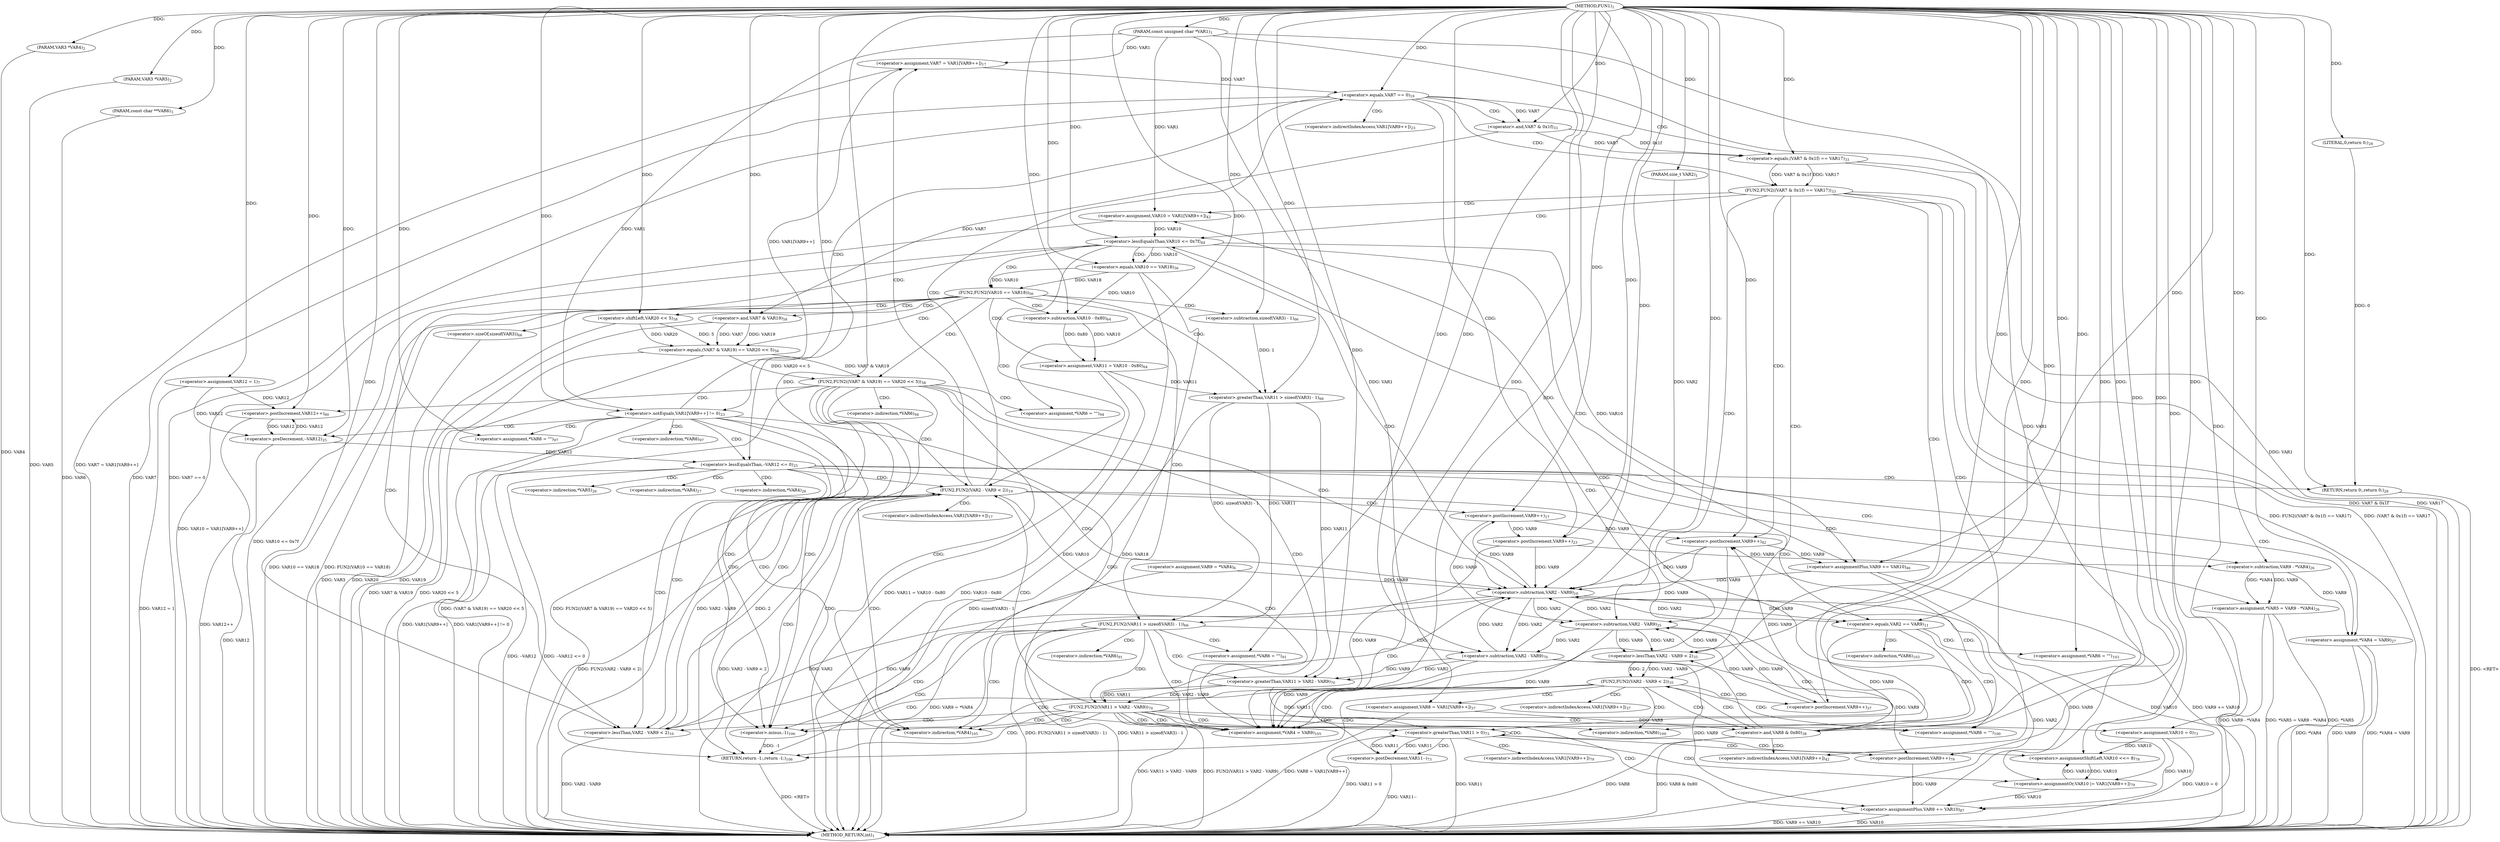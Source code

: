 digraph "FUN1" {  
"8" [label = <(METHOD,FUN1)<SUB>1</SUB>> ]
"232" [label = <(METHOD_RETURN,int)<SUB>1</SUB>> ]
"9" [label = <(PARAM,const unsigned char *VAR1)<SUB>1</SUB>> ]
"10" [label = <(PARAM,size_t VAR2)<SUB>1</SUB>> ]
"11" [label = <(PARAM,VAR3 *VAR4)<SUB>2</SUB>> ]
"12" [label = <(PARAM,VAR3 *VAR5)<SUB>2</SUB>> ]
"13" [label = <(PARAM,const char **VAR6)<SUB>3</SUB>> ]
"20" [label = <(&lt;operator&gt;.assignment,VAR9 = *VAR4)<SUB>6</SUB>> ]
"25" [label = <(&lt;operator&gt;.assignment,VAR12 = 1)<SUB>7</SUB>> ]
"44" [label = <(&lt;operator&gt;.assignment,VAR7 = VAR1[VAR9++])<SUB>17</SUB>> ]
"112" [label = <(&lt;operator&gt;.assignment,VAR10 = VAR1[VAR9++])<SUB>42</SUB>> ]
"147" [label = <(&lt;operator&gt;.assignment,VAR11 = VAR10 - 0x80)<SUB>64</SUB>> ]
"191" [label = <(&lt;operator&gt;.assignmentPlus,VAR9 += VAR10)<SUB>87</SUB>> ]
"196" [label = <(&lt;operator&gt;.assignment,*VAR6 = &quot;&quot;)<SUB>91</SUB>> ]
"202" [label = <(&lt;operator&gt;.assignment,*VAR6 = &quot;&quot;)<SUB>94</SUB>> ]
"208" [label = <(&lt;operator&gt;.assignment,*VAR6 = &quot;&quot;)<SUB>97</SUB>> ]
"214" [label = <(&lt;operator&gt;.assignment,*VAR6 = &quot;&quot;)<SUB>100</SUB>> ]
"220" [label = <(&lt;operator&gt;.assignment,*VAR6 = &quot;&quot;)<SUB>103</SUB>> ]
"225" [label = <(&lt;operator&gt;.assignment,*VAR4 = VAR9)<SUB>105</SUB>> ]
"229" [label = <(RETURN,return -1;,return -1;)<SUB>106</SUB>> ]
"30" [label = <(FUN2,FUN2(VAR2 - VAR9 &lt; 2))<SUB>10</SUB>> ]
"51" [label = <(&lt;operator&gt;.equals,VAR7 == 0)<SUB>19</SUB>> ]
"85" [label = <(FUN2,FUN2((VAR7 &amp; 0x1f) == VAR17))<SUB>33</SUB>> ]
"119" [label = <(&lt;operator&gt;.lessEqualsThan,VAR10 &lt;= 0x7f)<SUB>44</SUB>> ]
"128" [label = <(FUN2,FUN2(VAR10 == VAR18))<SUB>56</SUB>> ]
"153" [label = <(FUN2,FUN2(VAR11 &gt; sizeof(VAR3) - 1))<SUB>66</SUB>> ]
"163" [label = <(FUN2,FUN2(VAR11 &gt; VAR2 - VAR9))<SUB>70</SUB>> ]
"176" [label = <(&lt;operator&gt;.greaterThan,VAR11 &gt; 0)<SUB>73</SUB>> ]
"179" [label = <(&lt;operator&gt;.postDecrement,VAR11--)<SUB>73</SUB>> ]
"230" [label = <(&lt;operator&gt;.minus,-1)<SUB>106</SUB>> ]
"123" [label = <(&lt;operator&gt;.assignmentPlus,VAR9 += VAR10)<SUB>46</SUB>> ]
"144" [label = <(&lt;operator&gt;.postIncrement,VAR12++)<SUB>60</SUB>> ]
"149" [label = <(&lt;operator&gt;.subtraction,VAR10 - 0x80)<SUB>64</SUB>> ]
"173" [label = <(&lt;operator&gt;.assignment,VAR10 = 0)<SUB>73</SUB>> ]
"182" [label = <(&lt;operators&gt;.assignmentShiftLeft,VAR10 &lt;&lt;= 8)<SUB>78</SUB>> ]
"185" [label = <(&lt;operators&gt;.assignmentOr,VAR10 |= VAR1[VAR9++])<SUB>79</SUB>> ]
"31" [label = <(&lt;operator&gt;.lessThan,VAR2 - VAR9 &lt; 2)<SUB>10</SUB>> ]
"38" [label = <(&lt;operator&gt;.equals,VAR2 == VAR9)<SUB>11</SUB>> ]
"48" [label = <(&lt;operator&gt;.postIncrement,VAR9++)<SUB>17</SUB>> ]
"56" [label = <(&lt;operator&gt;.notEquals,VAR1[VAR9++] != 0)<SUB>23</SUB>> ]
"65" [label = <(&lt;operator&gt;.lessEqualsThan,--VAR12 &lt;= 0)<SUB>25</SUB>> ]
"86" [label = <(&lt;operator&gt;.equals,(VAR7 &amp; 0x1f) == VAR17)<SUB>33</SUB>> ]
"109" [label = <(&lt;operator&gt;.and,VAR8 &amp; 0x80)<SUB>38</SUB>> ]
"116" [label = <(&lt;operator&gt;.postIncrement,VAR9++)<SUB>42</SUB>> ]
"129" [label = <(&lt;operator&gt;.equals,VAR10 == VAR18)<SUB>56</SUB>> ]
"134" [label = <(FUN2,FUN2((VAR7 &amp; VAR19) == VAR20 &lt;&lt; 5))<SUB>58</SUB>> ]
"154" [label = <(&lt;operator&gt;.greaterThan,VAR11 &gt; sizeof(VAR3) - 1)<SUB>66</SUB>> ]
"164" [label = <(&lt;operator&gt;.greaterThan,VAR11 &gt; VAR2 - VAR9)<SUB>70</SUB>> ]
"32" [label = <(&lt;operator&gt;.subtraction,VAR2 - VAR9)<SUB>10</SUB>> ]
"70" [label = <(&lt;operator&gt;.assignment,*VAR5 = VAR9 - *VAR4)<SUB>26</SUB>> ]
"77" [label = <(&lt;operator&gt;.assignment,*VAR4 = VAR9)<SUB>27</SUB>> ]
"81" [label = <(RETURN,return 0;,return 0;)<SUB>28</SUB>> ]
"87" [label = <(&lt;operator&gt;.and,VAR7 &amp; 0x1f)<SUB>33</SUB>> ]
"103" [label = <(&lt;operator&gt;.assignment,VAR8 = VAR1[VAR9++])<SUB>37</SUB>> ]
"156" [label = <(&lt;operator&gt;.subtraction,sizeof(VAR3) - 1)<SUB>66</SUB>> ]
"166" [label = <(&lt;operator&gt;.subtraction,VAR2 - VAR9)<SUB>70</SUB>> ]
"66" [label = <(&lt;operator&gt;.preDecrement,--VAR12)<SUB>25</SUB>> ]
"82" [label = <(LITERAL,0,return 0;)<SUB>28</SUB>> ]
"95" [label = <(FUN2,FUN2(VAR2 - VAR9 &lt; 2))<SUB>35</SUB>> ]
"135" [label = <(&lt;operator&gt;.equals,(VAR7 &amp; VAR19) == VAR20 &lt;&lt; 5)<SUB>58</SUB>> ]
"157" [label = <(&lt;operator&gt;.sizeOf,sizeof(VAR3))<SUB>66</SUB>> ]
"189" [label = <(&lt;operator&gt;.postIncrement,VAR9++)<SUB>79</SUB>> ]
"59" [label = <(&lt;operator&gt;.postIncrement,VAR9++)<SUB>23</SUB>> ]
"73" [label = <(&lt;operator&gt;.subtraction,VAR9 - *VAR4)<SUB>26</SUB>> ]
"136" [label = <(&lt;operator&gt;.and,VAR7 &amp; VAR19)<SUB>58</SUB>> ]
"139" [label = <(&lt;operator&gt;.shiftLeft,VAR20 &lt;&lt; 5)<SUB>58</SUB>> ]
"96" [label = <(&lt;operator&gt;.lessThan,VAR2 - VAR9 &lt; 2)<SUB>35</SUB>> ]
"107" [label = <(&lt;operator&gt;.postIncrement,VAR9++)<SUB>37</SUB>> ]
"97" [label = <(&lt;operator&gt;.subtraction,VAR2 - VAR9)<SUB>35</SUB>> ]
"46" [label = <(&lt;operator&gt;.indirectIndexAccess,VAR1[VAR9++])<SUB>17</SUB>> ]
"114" [label = <(&lt;operator&gt;.indirectIndexAccess,VAR1[VAR9++])<SUB>42</SUB>> ]
"197" [label = <(&lt;operator&gt;.indirection,*VAR6)<SUB>91</SUB>> ]
"203" [label = <(&lt;operator&gt;.indirection,*VAR6)<SUB>94</SUB>> ]
"209" [label = <(&lt;operator&gt;.indirection,*VAR6)<SUB>97</SUB>> ]
"215" [label = <(&lt;operator&gt;.indirection,*VAR6)<SUB>100</SUB>> ]
"221" [label = <(&lt;operator&gt;.indirection,*VAR6)<SUB>103</SUB>> ]
"226" [label = <(&lt;operator&gt;.indirection,*VAR4)<SUB>105</SUB>> ]
"187" [label = <(&lt;operator&gt;.indirectIndexAccess,VAR1[VAR9++])<SUB>79</SUB>> ]
"57" [label = <(&lt;operator&gt;.indirectIndexAccess,VAR1[VAR9++])<SUB>23</SUB>> ]
"71" [label = <(&lt;operator&gt;.indirection,*VAR5)<SUB>26</SUB>> ]
"78" [label = <(&lt;operator&gt;.indirection,*VAR4)<SUB>27</SUB>> ]
"105" [label = <(&lt;operator&gt;.indirectIndexAccess,VAR1[VAR9++])<SUB>37</SUB>> ]
"75" [label = <(&lt;operator&gt;.indirection,*VAR4)<SUB>26</SUB>> ]
  "81" -> "232"  [ label = "DDG: &lt;RET&gt;"] 
  "229" -> "232"  [ label = "DDG: &lt;RET&gt;"] 
  "9" -> "232"  [ label = "DDG: VAR1"] 
  "11" -> "232"  [ label = "DDG: VAR4"] 
  "12" -> "232"  [ label = "DDG: VAR5"] 
  "13" -> "232"  [ label = "DDG: VAR6"] 
  "20" -> "232"  [ label = "DDG: VAR9 = *VAR4"] 
  "25" -> "232"  [ label = "DDG: VAR12 = 1"] 
  "32" -> "232"  [ label = "DDG: VAR2"] 
  "31" -> "232"  [ label = "DDG: VAR2 - VAR9"] 
  "30" -> "232"  [ label = "DDG: VAR2 - VAR9 &lt; 2"] 
  "30" -> "232"  [ label = "DDG: FUN2(VAR2 - VAR9 &lt; 2)"] 
  "44" -> "232"  [ label = "DDG: VAR7 = VAR1[VAR9++]"] 
  "51" -> "232"  [ label = "DDG: VAR7"] 
  "51" -> "232"  [ label = "DDG: VAR7 == 0"] 
  "86" -> "232"  [ label = "DDG: VAR7 &amp; 0x1f"] 
  "85" -> "232"  [ label = "DDG: (VAR7 &amp; 0x1f) == VAR17"] 
  "85" -> "232"  [ label = "DDG: FUN2((VAR7 &amp; 0x1f) == VAR17)"] 
  "103" -> "232"  [ label = "DDG: VAR8 = VAR1[VAR9++]"] 
  "109" -> "232"  [ label = "DDG: VAR8"] 
  "109" -> "232"  [ label = "DDG: VAR8 &amp; 0x80"] 
  "112" -> "232"  [ label = "DDG: VAR10 = VAR1[VAR9++]"] 
  "119" -> "232"  [ label = "DDG: VAR10 &lt;= 0x7f"] 
  "129" -> "232"  [ label = "DDG: VAR10"] 
  "128" -> "232"  [ label = "DDG: VAR10 == VAR18"] 
  "128" -> "232"  [ label = "DDG: FUN2(VAR10 == VAR18)"] 
  "147" -> "232"  [ label = "DDG: VAR10 - 0x80"] 
  "147" -> "232"  [ label = "DDG: VAR11 = VAR10 - 0x80"] 
  "154" -> "232"  [ label = "DDG: sizeof(VAR3) - 1"] 
  "153" -> "232"  [ label = "DDG: VAR11 &gt; sizeof(VAR3) - 1"] 
  "153" -> "232"  [ label = "DDG: FUN2(VAR11 &gt; sizeof(VAR3) - 1)"] 
  "163" -> "232"  [ label = "DDG: VAR11 &gt; VAR2 - VAR9"] 
  "163" -> "232"  [ label = "DDG: FUN2(VAR11 &gt; VAR2 - VAR9)"] 
  "173" -> "232"  [ label = "DDG: VAR10 = 0"] 
  "176" -> "232"  [ label = "DDG: VAR11"] 
  "176" -> "232"  [ label = "DDG: VAR11 &gt; 0"] 
  "191" -> "232"  [ label = "DDG: VAR10"] 
  "191" -> "232"  [ label = "DDG: VAR9 += VAR10"] 
  "179" -> "232"  [ label = "DDG: VAR11--"] 
  "135" -> "232"  [ label = "DDG: VAR7 &amp; VAR19"] 
  "135" -> "232"  [ label = "DDG: VAR20 &lt;&lt; 5"] 
  "134" -> "232"  [ label = "DDG: (VAR7 &amp; VAR19) == VAR20 &lt;&lt; 5"] 
  "134" -> "232"  [ label = "DDG: FUN2((VAR7 &amp; VAR19) == VAR20 &lt;&lt; 5)"] 
  "144" -> "232"  [ label = "DDG: VAR12++"] 
  "123" -> "232"  [ label = "DDG: VAR10"] 
  "123" -> "232"  [ label = "DDG: VAR9 += VAR10"] 
  "56" -> "232"  [ label = "DDG: VAR1[VAR9++]"] 
  "56" -> "232"  [ label = "DDG: VAR1[VAR9++] != 0"] 
  "66" -> "232"  [ label = "DDG: VAR12"] 
  "65" -> "232"  [ label = "DDG: --VAR12"] 
  "65" -> "232"  [ label = "DDG: --VAR12 &lt;= 0"] 
  "70" -> "232"  [ label = "DDG: *VAR5"] 
  "70" -> "232"  [ label = "DDG: VAR9 - *VAR4"] 
  "70" -> "232"  [ label = "DDG: *VAR5 = VAR9 - *VAR4"] 
  "77" -> "232"  [ label = "DDG: *VAR4"] 
  "77" -> "232"  [ label = "DDG: VAR9"] 
  "77" -> "232"  [ label = "DDG: *VAR4 = VAR9"] 
  "157" -> "232"  [ label = "DDG: VAR3"] 
  "86" -> "232"  [ label = "DDG: VAR17"] 
  "136" -> "232"  [ label = "DDG: VAR19"] 
  "139" -> "232"  [ label = "DDG: VAR20"] 
  "129" -> "232"  [ label = "DDG: VAR18"] 
  "8" -> "9"  [ label = "DDG: "] 
  "8" -> "10"  [ label = "DDG: "] 
  "8" -> "11"  [ label = "DDG: "] 
  "8" -> "12"  [ label = "DDG: "] 
  "8" -> "13"  [ label = "DDG: "] 
  "8" -> "25"  [ label = "DDG: "] 
  "9" -> "44"  [ label = "DDG: VAR1"] 
  "56" -> "44"  [ label = "DDG: VAR1[VAR9++]"] 
  "9" -> "112"  [ label = "DDG: VAR1"] 
  "149" -> "147"  [ label = "DDG: VAR10"] 
  "149" -> "147"  [ label = "DDG: 0x80"] 
  "173" -> "191"  [ label = "DDG: VAR10"] 
  "185" -> "191"  [ label = "DDG: VAR10"] 
  "8" -> "191"  [ label = "DDG: "] 
  "8" -> "196"  [ label = "DDG: "] 
  "8" -> "202"  [ label = "DDG: "] 
  "8" -> "208"  [ label = "DDG: "] 
  "8" -> "214"  [ label = "DDG: "] 
  "8" -> "220"  [ label = "DDG: "] 
  "97" -> "225"  [ label = "DDG: VAR9"] 
  "116" -> "225"  [ label = "DDG: VAR9"] 
  "166" -> "225"  [ label = "DDG: VAR9"] 
  "59" -> "225"  [ label = "DDG: VAR9"] 
  "38" -> "225"  [ label = "DDG: VAR9"] 
  "8" -> "225"  [ label = "DDG: "] 
  "230" -> "229"  [ label = "DDG: -1"] 
  "166" -> "191"  [ label = "DDG: VAR9"] 
  "189" -> "191"  [ label = "DDG: VAR9"] 
  "31" -> "30"  [ label = "DDG: VAR2 - VAR9"] 
  "31" -> "30"  [ label = "DDG: 2"] 
  "44" -> "51"  [ label = "DDG: VAR7"] 
  "8" -> "51"  [ label = "DDG: "] 
  "86" -> "85"  [ label = "DDG: VAR7 &amp; 0x1f"] 
  "86" -> "85"  [ label = "DDG: VAR17"] 
  "112" -> "119"  [ label = "DDG: VAR10"] 
  "8" -> "119"  [ label = "DDG: "] 
  "119" -> "123"  [ label = "DDG: VAR10"] 
  "8" -> "123"  [ label = "DDG: "] 
  "129" -> "128"  [ label = "DDG: VAR10"] 
  "129" -> "128"  [ label = "DDG: VAR18"] 
  "129" -> "149"  [ label = "DDG: VAR10"] 
  "8" -> "149"  [ label = "DDG: "] 
  "154" -> "153"  [ label = "DDG: VAR11"] 
  "154" -> "153"  [ label = "DDG: sizeof(VAR3) - 1"] 
  "164" -> "163"  [ label = "DDG: VAR11"] 
  "164" -> "163"  [ label = "DDG: VAR2 - VAR9"] 
  "8" -> "173"  [ label = "DDG: "] 
  "164" -> "176"  [ label = "DDG: VAR11"] 
  "179" -> "176"  [ label = "DDG: VAR11"] 
  "8" -> "176"  [ label = "DDG: "] 
  "176" -> "179"  [ label = "DDG: VAR11"] 
  "8" -> "179"  [ label = "DDG: "] 
  "8" -> "182"  [ label = "DDG: "] 
  "9" -> "185"  [ label = "DDG: VAR1"] 
  "8" -> "230"  [ label = "DDG: "] 
  "32" -> "31"  [ label = "DDG: VAR2"] 
  "32" -> "31"  [ label = "DDG: VAR9"] 
  "8" -> "31"  [ label = "DDG: "] 
  "32" -> "48"  [ label = "DDG: VAR9"] 
  "8" -> "48"  [ label = "DDG: "] 
  "87" -> "86"  [ label = "DDG: VAR7"] 
  "87" -> "86"  [ label = "DDG: 0x1f"] 
  "8" -> "86"  [ label = "DDG: "] 
  "48" -> "116"  [ label = "DDG: VAR9"] 
  "107" -> "116"  [ label = "DDG: VAR9"] 
  "8" -> "116"  [ label = "DDG: "] 
  "116" -> "123"  [ label = "DDG: VAR9"] 
  "119" -> "129"  [ label = "DDG: VAR10"] 
  "8" -> "129"  [ label = "DDG: "] 
  "25" -> "144"  [ label = "DDG: VAR12"] 
  "66" -> "144"  [ label = "DDG: VAR12"] 
  "8" -> "144"  [ label = "DDG: "] 
  "147" -> "154"  [ label = "DDG: VAR11"] 
  "8" -> "154"  [ label = "DDG: "] 
  "156" -> "154"  [ label = "DDG: 1"] 
  "154" -> "164"  [ label = "DDG: VAR11"] 
  "8" -> "164"  [ label = "DDG: "] 
  "166" -> "164"  [ label = "DDG: VAR2"] 
  "166" -> "164"  [ label = "DDG: VAR9"] 
  "173" -> "182"  [ label = "DDG: VAR10"] 
  "185" -> "182"  [ label = "DDG: VAR10"] 
  "182" -> "185"  [ label = "DDG: VAR10"] 
  "8" -> "185"  [ label = "DDG: "] 
  "10" -> "32"  [ label = "DDG: VAR2"] 
  "97" -> "32"  [ label = "DDG: VAR2"] 
  "166" -> "32"  [ label = "DDG: VAR2"] 
  "8" -> "32"  [ label = "DDG: "] 
  "20" -> "32"  [ label = "DDG: VAR9"] 
  "116" -> "32"  [ label = "DDG: VAR9"] 
  "191" -> "32"  [ label = "DDG: VAR9"] 
  "123" -> "32"  [ label = "DDG: VAR9"] 
  "59" -> "32"  [ label = "DDG: VAR9"] 
  "32" -> "38"  [ label = "DDG: VAR2"] 
  "8" -> "38"  [ label = "DDG: "] 
  "32" -> "38"  [ label = "DDG: VAR9"] 
  "9" -> "56"  [ label = "DDG: VAR1"] 
  "8" -> "56"  [ label = "DDG: "] 
  "66" -> "65"  [ label = "DDG: VAR12"] 
  "8" -> "65"  [ label = "DDG: "] 
  "73" -> "70"  [ label = "DDG: VAR9"] 
  "73" -> "70"  [ label = "DDG: *VAR4"] 
  "73" -> "77"  [ label = "DDG: VAR9"] 
  "8" -> "77"  [ label = "DDG: "] 
  "82" -> "81"  [ label = "DDG: 0"] 
  "8" -> "81"  [ label = "DDG: "] 
  "51" -> "87"  [ label = "DDG: VAR7"] 
  "8" -> "87"  [ label = "DDG: "] 
  "9" -> "103"  [ label = "DDG: VAR1"] 
  "103" -> "109"  [ label = "DDG: VAR8"] 
  "8" -> "109"  [ label = "DDG: "] 
  "135" -> "134"  [ label = "DDG: VAR7 &amp; VAR19"] 
  "135" -> "134"  [ label = "DDG: VAR20 &lt;&lt; 5"] 
  "8" -> "156"  [ label = "DDG: "] 
  "32" -> "166"  [ label = "DDG: VAR2"] 
  "97" -> "166"  [ label = "DDG: VAR2"] 
  "8" -> "166"  [ label = "DDG: "] 
  "116" -> "166"  [ label = "DDG: VAR9"] 
  "25" -> "66"  [ label = "DDG: VAR12"] 
  "144" -> "66"  [ label = "DDG: VAR12"] 
  "8" -> "66"  [ label = "DDG: "] 
  "8" -> "82"  [ label = "DDG: "] 
  "136" -> "135"  [ label = "DDG: VAR7"] 
  "136" -> "135"  [ label = "DDG: VAR19"] 
  "139" -> "135"  [ label = "DDG: VAR20"] 
  "139" -> "135"  [ label = "DDG: 5"] 
  "166" -> "189"  [ label = "DDG: VAR9"] 
  "8" -> "189"  [ label = "DDG: "] 
  "48" -> "59"  [ label = "DDG: VAR9"] 
  "8" -> "59"  [ label = "DDG: "] 
  "59" -> "73"  [ label = "DDG: VAR9"] 
  "8" -> "73"  [ label = "DDG: "] 
  "96" -> "95"  [ label = "DDG: VAR2 - VAR9"] 
  "96" -> "95"  [ label = "DDG: 2"] 
  "87" -> "136"  [ label = "DDG: VAR7"] 
  "8" -> "136"  [ label = "DDG: "] 
  "8" -> "139"  [ label = "DDG: "] 
  "97" -> "96"  [ label = "DDG: VAR2"] 
  "97" -> "96"  [ label = "DDG: VAR9"] 
  "8" -> "96"  [ label = "DDG: "] 
  "97" -> "107"  [ label = "DDG: VAR9"] 
  "8" -> "107"  [ label = "DDG: "] 
  "32" -> "97"  [ label = "DDG: VAR2"] 
  "8" -> "97"  [ label = "DDG: "] 
  "48" -> "97"  [ label = "DDG: VAR9"] 
  "107" -> "97"  [ label = "DDG: VAR9"] 
  "30" -> "230"  [ label = "CDG: "] 
  "30" -> "51"  [ label = "CDG: "] 
  "30" -> "225"  [ label = "CDG: "] 
  "30" -> "38"  [ label = "CDG: "] 
  "30" -> "226"  [ label = "CDG: "] 
  "30" -> "44"  [ label = "CDG: "] 
  "30" -> "48"  [ label = "CDG: "] 
  "30" -> "46"  [ label = "CDG: "] 
  "30" -> "229"  [ label = "CDG: "] 
  "51" -> "57"  [ label = "CDG: "] 
  "51" -> "85"  [ label = "CDG: "] 
  "51" -> "56"  [ label = "CDG: "] 
  "51" -> "59"  [ label = "CDG: "] 
  "51" -> "87"  [ label = "CDG: "] 
  "51" -> "86"  [ label = "CDG: "] 
  "85" -> "96"  [ label = "CDG: "] 
  "85" -> "114"  [ label = "CDG: "] 
  "85" -> "119"  [ label = "CDG: "] 
  "85" -> "95"  [ label = "CDG: "] 
  "85" -> "97"  [ label = "CDG: "] 
  "85" -> "112"  [ label = "CDG: "] 
  "85" -> "116"  [ label = "CDG: "] 
  "119" -> "30"  [ label = "CDG: "] 
  "119" -> "128"  [ label = "CDG: "] 
  "119" -> "129"  [ label = "CDG: "] 
  "119" -> "32"  [ label = "CDG: "] 
  "119" -> "123"  [ label = "CDG: "] 
  "119" -> "31"  [ label = "CDG: "] 
  "128" -> "136"  [ label = "CDG: "] 
  "128" -> "154"  [ label = "CDG: "] 
  "128" -> "149"  [ label = "CDG: "] 
  "128" -> "153"  [ label = "CDG: "] 
  "128" -> "134"  [ label = "CDG: "] 
  "128" -> "139"  [ label = "CDG: "] 
  "128" -> "157"  [ label = "CDG: "] 
  "128" -> "147"  [ label = "CDG: "] 
  "128" -> "135"  [ label = "CDG: "] 
  "128" -> "156"  [ label = "CDG: "] 
  "153" -> "230"  [ label = "CDG: "] 
  "153" -> "163"  [ label = "CDG: "] 
  "153" -> "225"  [ label = "CDG: "] 
  "153" -> "196"  [ label = "CDG: "] 
  "153" -> "226"  [ label = "CDG: "] 
  "153" -> "197"  [ label = "CDG: "] 
  "153" -> "164"  [ label = "CDG: "] 
  "153" -> "166"  [ label = "CDG: "] 
  "153" -> "229"  [ label = "CDG: "] 
  "163" -> "214"  [ label = "CDG: "] 
  "163" -> "30"  [ label = "CDG: "] 
  "163" -> "230"  [ label = "CDG: "] 
  "163" -> "225"  [ label = "CDG: "] 
  "163" -> "215"  [ label = "CDG: "] 
  "163" -> "226"  [ label = "CDG: "] 
  "163" -> "191"  [ label = "CDG: "] 
  "163" -> "173"  [ label = "CDG: "] 
  "163" -> "32"  [ label = "CDG: "] 
  "163" -> "176"  [ label = "CDG: "] 
  "163" -> "229"  [ label = "CDG: "] 
  "163" -> "31"  [ label = "CDG: "] 
  "176" -> "179"  [ label = "CDG: "] 
  "176" -> "185"  [ label = "CDG: "] 
  "176" -> "189"  [ label = "CDG: "] 
  "176" -> "187"  [ label = "CDG: "] 
  "176" -> "182"  [ label = "CDG: "] 
  "176" -> "176"  [ label = "CDG: "] 
  "38" -> "214"  [ label = "CDG: "] 
  "38" -> "215"  [ label = "CDG: "] 
  "38" -> "221"  [ label = "CDG: "] 
  "38" -> "220"  [ label = "CDG: "] 
  "56" -> "230"  [ label = "CDG: "] 
  "56" -> "225"  [ label = "CDG: "] 
  "56" -> "209"  [ label = "CDG: "] 
  "56" -> "226"  [ label = "CDG: "] 
  "56" -> "208"  [ label = "CDG: "] 
  "56" -> "66"  [ label = "CDG: "] 
  "56" -> "65"  [ label = "CDG: "] 
  "56" -> "229"  [ label = "CDG: "] 
  "65" -> "30"  [ label = "CDG: "] 
  "65" -> "73"  [ label = "CDG: "] 
  "65" -> "77"  [ label = "CDG: "] 
  "65" -> "75"  [ label = "CDG: "] 
  "65" -> "81"  [ label = "CDG: "] 
  "65" -> "70"  [ label = "CDG: "] 
  "65" -> "32"  [ label = "CDG: "] 
  "65" -> "71"  [ label = "CDG: "] 
  "65" -> "78"  [ label = "CDG: "] 
  "65" -> "31"  [ label = "CDG: "] 
  "109" -> "96"  [ label = "CDG: "] 
  "109" -> "114"  [ label = "CDG: "] 
  "109" -> "119"  [ label = "CDG: "] 
  "109" -> "95"  [ label = "CDG: "] 
  "109" -> "97"  [ label = "CDG: "] 
  "109" -> "112"  [ label = "CDG: "] 
  "109" -> "116"  [ label = "CDG: "] 
  "134" -> "30"  [ label = "CDG: "] 
  "134" -> "230"  [ label = "CDG: "] 
  "134" -> "225"  [ label = "CDG: "] 
  "134" -> "226"  [ label = "CDG: "] 
  "134" -> "144"  [ label = "CDG: "] 
  "134" -> "202"  [ label = "CDG: "] 
  "134" -> "32"  [ label = "CDG: "] 
  "134" -> "229"  [ label = "CDG: "] 
  "134" -> "203"  [ label = "CDG: "] 
  "134" -> "31"  [ label = "CDG: "] 
  "95" -> "107"  [ label = "CDG: "] 
  "95" -> "214"  [ label = "CDG: "] 
  "95" -> "230"  [ label = "CDG: "] 
  "95" -> "225"  [ label = "CDG: "] 
  "95" -> "215"  [ label = "CDG: "] 
  "95" -> "103"  [ label = "CDG: "] 
  "95" -> "226"  [ label = "CDG: "] 
  "95" -> "105"  [ label = "CDG: "] 
  "95" -> "229"  [ label = "CDG: "] 
  "95" -> "109"  [ label = "CDG: "] 
}
